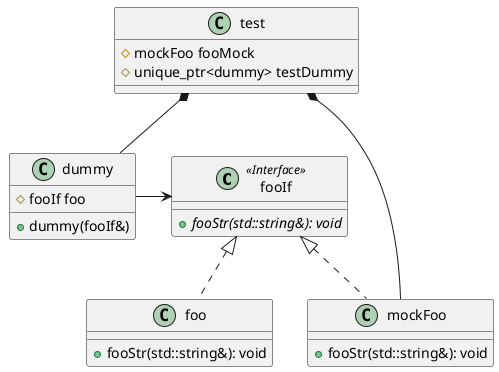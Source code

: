@startuml

class fooIf<<Interface>>
{
+ {abstract} fooStr(std::string&): void
}

class foo
{
+ fooStr(std::string&): void
}

class mockFoo
{
+ fooStr(std::string&): void
}

class dummy
{
+ dummy(fooIf&)
# fooIf foo
}

class test
{
# mockFoo fooMock
# unique_ptr<dummy> testDummy
}



fooIf <|.. foo
fooIf <|.. mockFoo
dummy -right-> fooIf

test *-- dummy
test *-- mockFoo

@enduml
